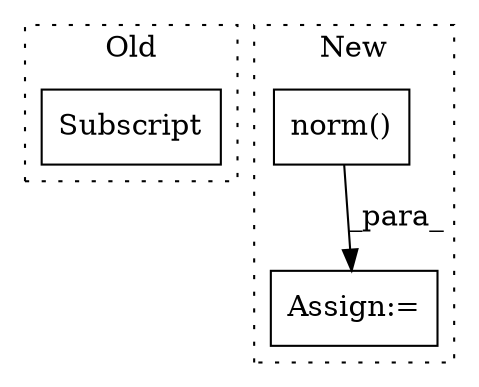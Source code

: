 digraph G {
subgraph cluster0 {
1 [label="Subscript" a="63" s="2679,0" l="174,0" shape="box"];
label = "Old";
style="dotted";
}
subgraph cluster1 {
2 [label="norm()" a="75" s="5127,5143" l="10,1" shape="box"];
3 [label="Assign:=" a="68" s="5124" l="3" shape="box"];
label = "New";
style="dotted";
}
2 -> 3 [label="_para_"];
}